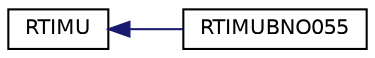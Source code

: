 digraph "Graphical Class Hierarchy"
{
  edge [fontname="Helvetica",fontsize="10",labelfontname="Helvetica",labelfontsize="10"];
  node [fontname="Helvetica",fontsize="10",shape=record];
  rankdir="LR";
  Node0 [label="RTIMU",height=0.2,width=0.4,color="black", fillcolor="white", style="filled",URL="$class_r_t_i_m_u.html"];
  Node0 -> Node1 [dir="back",color="midnightblue",fontsize="10",style="solid",fontname="Helvetica"];
  Node1 [label="RTIMUBNO055",height=0.2,width=0.4,color="black", fillcolor="white", style="filled",URL="$class_r_t_i_m_u_b_n_o055.html"];
}
